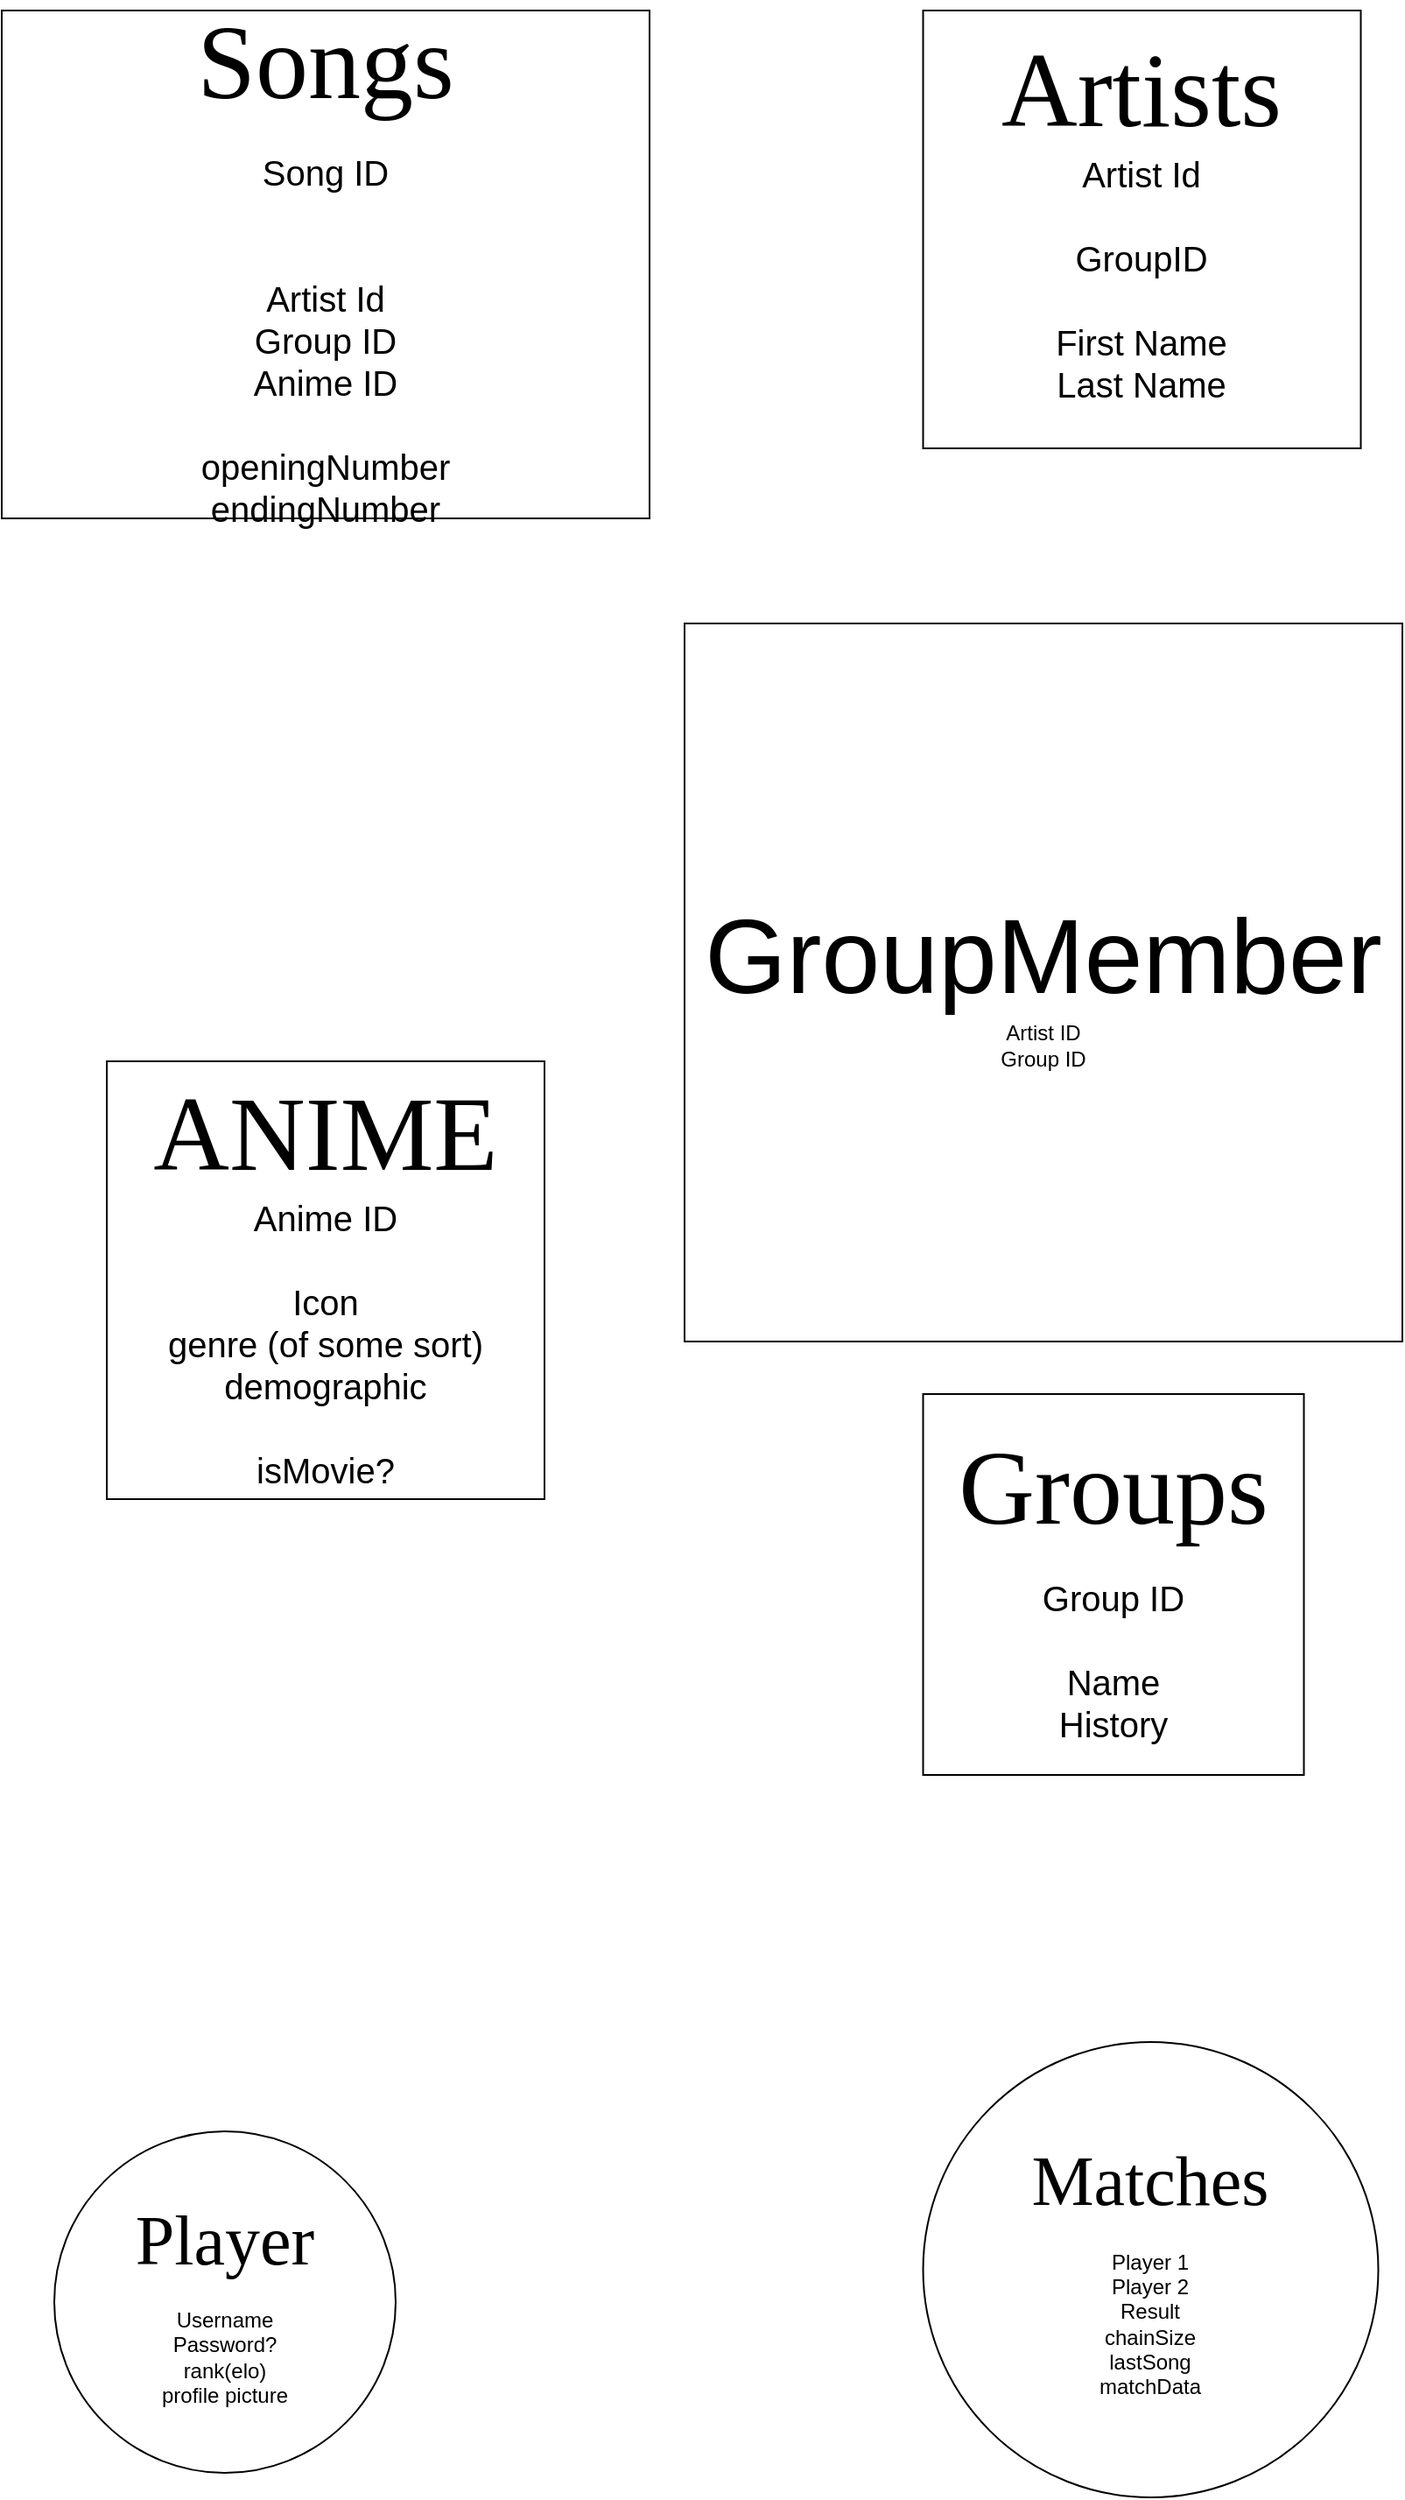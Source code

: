 <mxfile version="24.7.7">
  <diagram name="Page-1" id="5emvxtRtmY3Yum90Plxe">
    <mxGraphModel dx="417" dy="1884" grid="1" gridSize="10" guides="1" tooltips="1" connect="1" arrows="1" fold="1" page="1" pageScale="1" pageWidth="850" pageHeight="1100" math="0" shadow="0">
      <root>
        <mxCell id="0" />
        <mxCell id="1" parent="0" />
        <mxCell id="gkkJoCr26ih2dmI4t9_o-1" value="&lt;font style=&quot;font-size: 60px;&quot; face=&quot;Comic Sans MS&quot;&gt;Songs&lt;/font&gt;&lt;div&gt;&lt;br&gt;&lt;/div&gt;&lt;div style=&quot;font-size: 20px;&quot;&gt;&lt;font style=&quot;font-size: 20px;&quot;&gt;Song ID&lt;br&gt;&lt;br&gt;&lt;br&gt;&lt;/font&gt;&lt;/div&gt;&lt;div style=&quot;font-size: 20px;&quot;&gt;&lt;font style=&quot;font-size: 20px;&quot;&gt;Artist Id&lt;/font&gt;&lt;/div&gt;&lt;div style=&quot;font-size: 20px;&quot;&gt;&lt;font style=&quot;font-size: 20px;&quot;&gt;Group ID&lt;/font&gt;&lt;/div&gt;&lt;div style=&quot;font-size: 20px;&quot;&gt;&lt;font style=&quot;font-size: 20px;&quot;&gt;Anime ID&lt;/font&gt;&lt;/div&gt;&lt;div style=&quot;font-size: 20px;&quot;&gt;&lt;font style=&quot;font-size: 20px;&quot;&gt;&lt;br&gt;&lt;/font&gt;&lt;/div&gt;&lt;div style=&quot;font-size: 20px;&quot;&gt;&lt;font style=&quot;font-size: 20px;&quot;&gt;openingNumber&lt;/font&gt;&lt;/div&gt;&lt;div style=&quot;font-size: 20px;&quot;&gt;&lt;font style=&quot;font-size: 20px;&quot;&gt;endingNumber&lt;/font&gt;&lt;/div&gt;" style="rounded=0;whiteSpace=wrap;html=1;" parent="1" vertex="1">
          <mxGeometry x="30" y="-260" width="370" height="290" as="geometry" />
        </mxCell>
        <mxCell id="gkkJoCr26ih2dmI4t9_o-2" value="&lt;font style=&quot;font-size: 60px;&quot; face=&quot;Comic Sans MS&quot;&gt;ANIME&lt;/font&gt;&lt;div style=&quot;font-size: 20px;&quot;&gt;&lt;div style=&quot;&quot;&gt;&lt;font style=&quot;font-size: 20px;&quot;&gt;Anime ID&lt;/font&gt;&lt;/div&gt;&lt;/div&gt;&lt;div style=&quot;font-size: 20px;&quot;&gt;&lt;font style=&quot;font-size: 20px;&quot;&gt;&lt;br&gt;&lt;/font&gt;&lt;/div&gt;&lt;div style=&quot;font-size: 20px;&quot;&gt;&lt;font style=&quot;font-size: 20px;&quot;&gt;Icon&lt;/font&gt;&lt;/div&gt;&lt;div style=&quot;font-size: 20px;&quot;&gt;&lt;font style=&quot;font-size: 20px;&quot;&gt;genre (of some sort)&lt;/font&gt;&lt;/div&gt;&lt;div style=&quot;font-size: 20px;&quot;&gt;&lt;font style=&quot;font-size: 20px;&quot;&gt;demographic&lt;/font&gt;&lt;/div&gt;&lt;div style=&quot;font-size: 20px;&quot;&gt;&lt;br&gt;&lt;/div&gt;&lt;div style=&quot;font-size: 20px;&quot;&gt;isMovie?&lt;/div&gt;" style="whiteSpace=wrap;html=1;aspect=fixed;" parent="1" vertex="1">
          <mxGeometry x="90" y="340" width="250" height="250" as="geometry" />
        </mxCell>
        <mxCell id="gkkJoCr26ih2dmI4t9_o-3" value="&lt;font style=&quot;font-size: 60px;&quot; face=&quot;Comic Sans MS&quot;&gt;Artists&lt;/font&gt;&lt;div style=&quot;font-size: 20px;&quot;&gt;&lt;font style=&quot;font-size: 20px;&quot;&gt;Artist Id&lt;/font&gt;&lt;/div&gt;&lt;div style=&quot;font-size: 20px;&quot;&gt;&lt;br&gt;&lt;/div&gt;&lt;div style=&quot;font-size: 20px;&quot;&gt;GroupID&lt;/div&gt;&lt;div style=&quot;font-size: 20px;&quot;&gt;&lt;font style=&quot;font-size: 20px;&quot;&gt;&lt;br&gt;&lt;/font&gt;&lt;/div&gt;&lt;div style=&quot;font-size: 20px;&quot;&gt;&lt;font style=&quot;font-size: 20px;&quot;&gt;First Name&lt;/font&gt;&lt;/div&gt;&lt;div style=&quot;font-size: 20px;&quot;&gt;&lt;font style=&quot;font-size: 20px;&quot;&gt;Last Name&lt;/font&gt;&lt;/div&gt;&lt;div&gt;&lt;br&gt;&lt;/div&gt;" style="whiteSpace=wrap;html=1;aspect=fixed;" parent="1" vertex="1">
          <mxGeometry x="556.25" y="-260" width="250" height="250" as="geometry" />
        </mxCell>
        <mxCell id="gkkJoCr26ih2dmI4t9_o-5" value="&lt;font style=&quot;font-size: 40px;&quot; face=&quot;Times New Roman&quot;&gt;Player&lt;br&gt;&lt;/font&gt;&lt;div&gt;&lt;br&gt;Username&lt;/div&gt;&lt;div&gt;Password?&lt;/div&gt;&lt;div&gt;rank(elo)&lt;br&gt;profile picture&lt;/div&gt;" style="ellipse;whiteSpace=wrap;html=1;aspect=fixed;" parent="1" vertex="1">
          <mxGeometry x="60" y="951" width="195" height="195" as="geometry" />
        </mxCell>
        <mxCell id="gkkJoCr26ih2dmI4t9_o-8" value="&lt;font style=&quot;font-size: 40px;&quot; face=&quot;Times New Roman&quot;&gt;Matches&lt;/font&gt;&lt;div&gt;&lt;br&gt;Player 1&lt;br&gt;Player 2&lt;br&gt;Result&lt;br&gt;chainSize&lt;br&gt;lastSong&lt;br&gt;matchData&lt;/div&gt;" style="ellipse;whiteSpace=wrap;html=1;aspect=fixed;" parent="1" vertex="1">
          <mxGeometry x="556.25" y="900" width="260" height="260" as="geometry" />
        </mxCell>
        <mxCell id="gkkJoCr26ih2dmI4t9_o-9" value="&lt;font style=&quot;font-size: 60px;&quot; face=&quot;Comic Sans MS&quot;&gt;Groups&lt;/font&gt;&lt;div&gt;&lt;br&gt;&lt;/div&gt;&lt;div style=&quot;font-size: 20px;&quot;&gt;&lt;font style=&quot;font-size: 20px;&quot;&gt;Group ID&lt;/font&gt;&lt;/div&gt;&lt;div style=&quot;font-size: 20px;&quot;&gt;&lt;font style=&quot;font-size: 20px;&quot;&gt;&lt;br&gt;&lt;/font&gt;&lt;/div&gt;&lt;div style=&quot;font-size: 20px;&quot;&gt;&lt;font style=&quot;font-size: 20px;&quot;&gt;Name&lt;/font&gt;&lt;/div&gt;&lt;div style=&quot;font-size: 20px;&quot;&gt;&lt;font style=&quot;font-size: 20px;&quot;&gt;History&lt;/font&gt;&lt;/div&gt;" style="whiteSpace=wrap;html=1;aspect=fixed;" parent="1" vertex="1">
          <mxGeometry x="556.25" y="530" width="217.5" height="217.5" as="geometry" />
        </mxCell>
        <mxCell id="gkkJoCr26ih2dmI4t9_o-10" value="&lt;font style=&quot;font-size: 60px;&quot;&gt;GroupMember&lt;/font&gt;&lt;div&gt;Artist ID&lt;/div&gt;&lt;div&gt;Group ID&lt;/div&gt;" style="whiteSpace=wrap;html=1;aspect=fixed;" parent="1" vertex="1">
          <mxGeometry x="420" y="90" width="410" height="410" as="geometry" />
        </mxCell>
      </root>
    </mxGraphModel>
  </diagram>
</mxfile>
